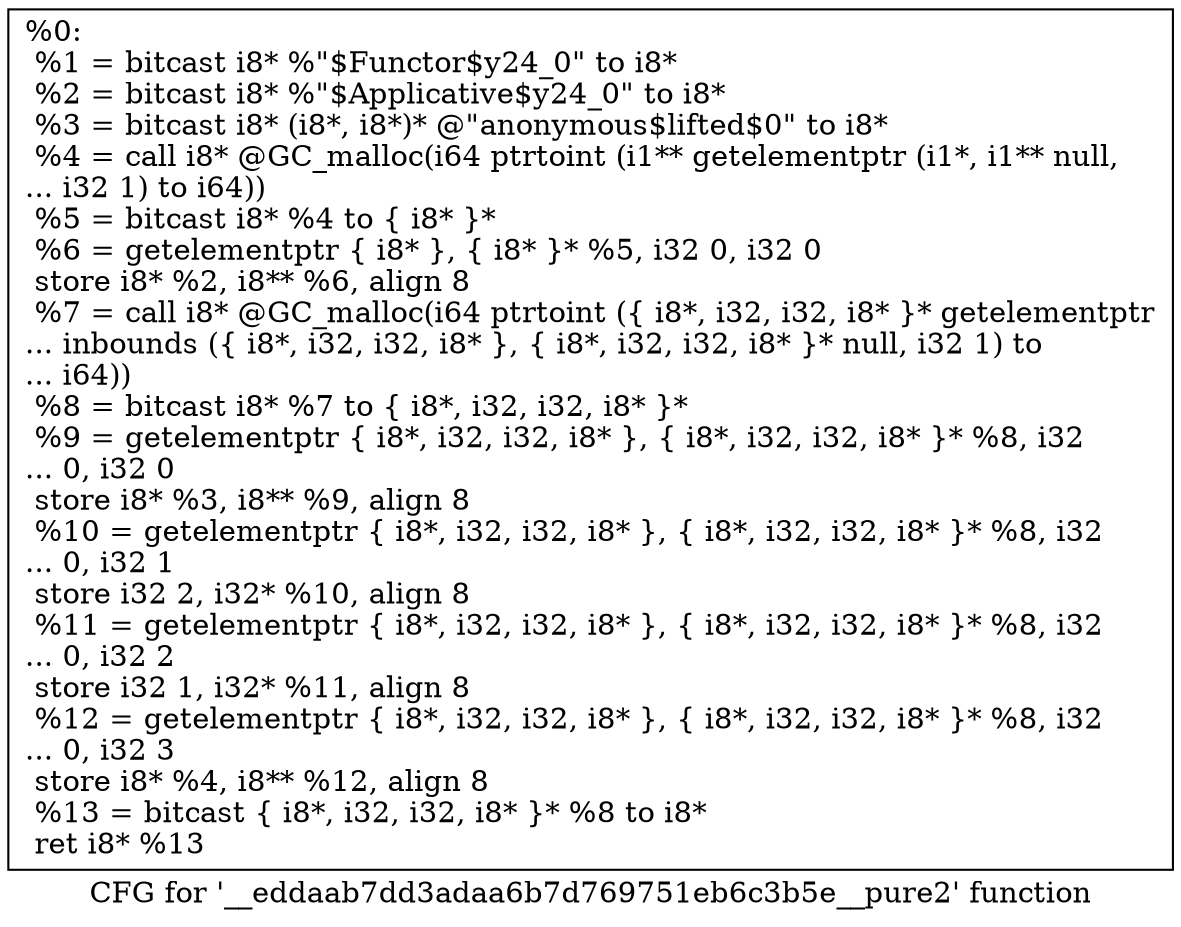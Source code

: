 digraph "CFG for '__eddaab7dd3adaa6b7d769751eb6c3b5e__pure2' function" {
	label="CFG for '__eddaab7dd3adaa6b7d769751eb6c3b5e__pure2' function";

	Node0x7f98126280e0 [shape=record,label="{%0:\l  %1 = bitcast i8* %\"$Functor$y24_0\" to i8*\l  %2 = bitcast i8* %\"$Applicative$y24_0\" to i8*\l  %3 = bitcast i8* (i8*, i8*)* @\"anonymous$lifted$0\" to i8*\l  %4 = call i8* @GC_malloc(i64 ptrtoint (i1** getelementptr (i1*, i1** null,\l... i32 1) to i64))\l  %5 = bitcast i8* %4 to \{ i8* \}*\l  %6 = getelementptr \{ i8* \}, \{ i8* \}* %5, i32 0, i32 0\l  store i8* %2, i8** %6, align 8\l  %7 = call i8* @GC_malloc(i64 ptrtoint (\{ i8*, i32, i32, i8* \}* getelementptr\l... inbounds (\{ i8*, i32, i32, i8* \}, \{ i8*, i32, i32, i8* \}* null, i32 1) to\l... i64))\l  %8 = bitcast i8* %7 to \{ i8*, i32, i32, i8* \}*\l  %9 = getelementptr \{ i8*, i32, i32, i8* \}, \{ i8*, i32, i32, i8* \}* %8, i32\l... 0, i32 0\l  store i8* %3, i8** %9, align 8\l  %10 = getelementptr \{ i8*, i32, i32, i8* \}, \{ i8*, i32, i32, i8* \}* %8, i32\l... 0, i32 1\l  store i32 2, i32* %10, align 8\l  %11 = getelementptr \{ i8*, i32, i32, i8* \}, \{ i8*, i32, i32, i8* \}* %8, i32\l... 0, i32 2\l  store i32 1, i32* %11, align 8\l  %12 = getelementptr \{ i8*, i32, i32, i8* \}, \{ i8*, i32, i32, i8* \}* %8, i32\l... 0, i32 3\l  store i8* %4, i8** %12, align 8\l  %13 = bitcast \{ i8*, i32, i32, i8* \}* %8 to i8*\l  ret i8* %13\l}"];
}
